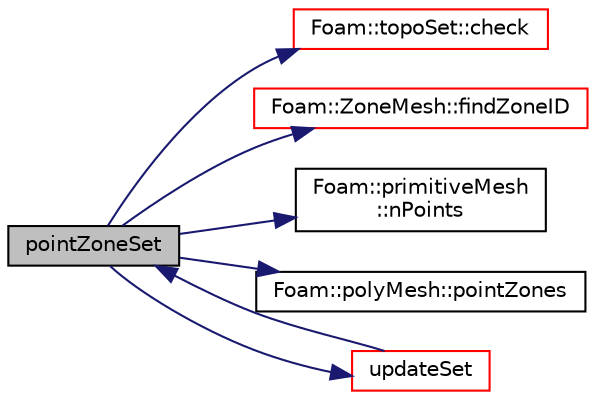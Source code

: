 digraph "pointZoneSet"
{
  bgcolor="transparent";
  edge [fontname="Helvetica",fontsize="10",labelfontname="Helvetica",labelfontsize="10"];
  node [fontname="Helvetica",fontsize="10",shape=record];
  rankdir="LR";
  Node1 [label="pointZoneSet",height=0.2,width=0.4,color="black", fillcolor="grey75", style="filled", fontcolor="black"];
  Node1 -> Node2 [color="midnightblue",fontsize="10",style="solid",fontname="Helvetica"];
  Node2 [label="Foam::topoSet::check",height=0.2,width=0.4,color="red",URL="$a02639.html#a5da2a9b7df4592638c8a79a7b6221578",tooltip="Check validity of contents. "];
  Node1 -> Node3 [color="midnightblue",fontsize="10",style="solid",fontname="Helvetica"];
  Node3 [label="Foam::ZoneMesh::findZoneID",height=0.2,width=0.4,color="red",URL="$a02900.html#a09614eb35eb88968e053707fde62f274",tooltip="Find zone index given a name. "];
  Node1 -> Node4 [color="midnightblue",fontsize="10",style="solid",fontname="Helvetica"];
  Node4 [label="Foam::primitiveMesh\l::nPoints",height=0.2,width=0.4,color="black",URL="$a01969.html#a9927abeba2c8506177084d644b6e573a"];
  Node1 -> Node5 [color="midnightblue",fontsize="10",style="solid",fontname="Helvetica"];
  Node5 [label="Foam::polyMesh::pointZones",height=0.2,width=0.4,color="black",URL="$a01917.html#ab7517d5048893d8d419f9b9bd047ce0f",tooltip="Return point zone mesh. "];
  Node1 -> Node6 [color="midnightblue",fontsize="10",style="solid",fontname="Helvetica"];
  Node6 [label="updateSet",height=0.2,width=0.4,color="red",URL="$a01906.html#afc9e2e914d3928dd7281d2ac71452052",tooltip="Sort addressing and make pointSet part consistent with addressing. "];
  Node6 -> Node1 [color="midnightblue",fontsize="10",style="solid",fontname="Helvetica"];
}
